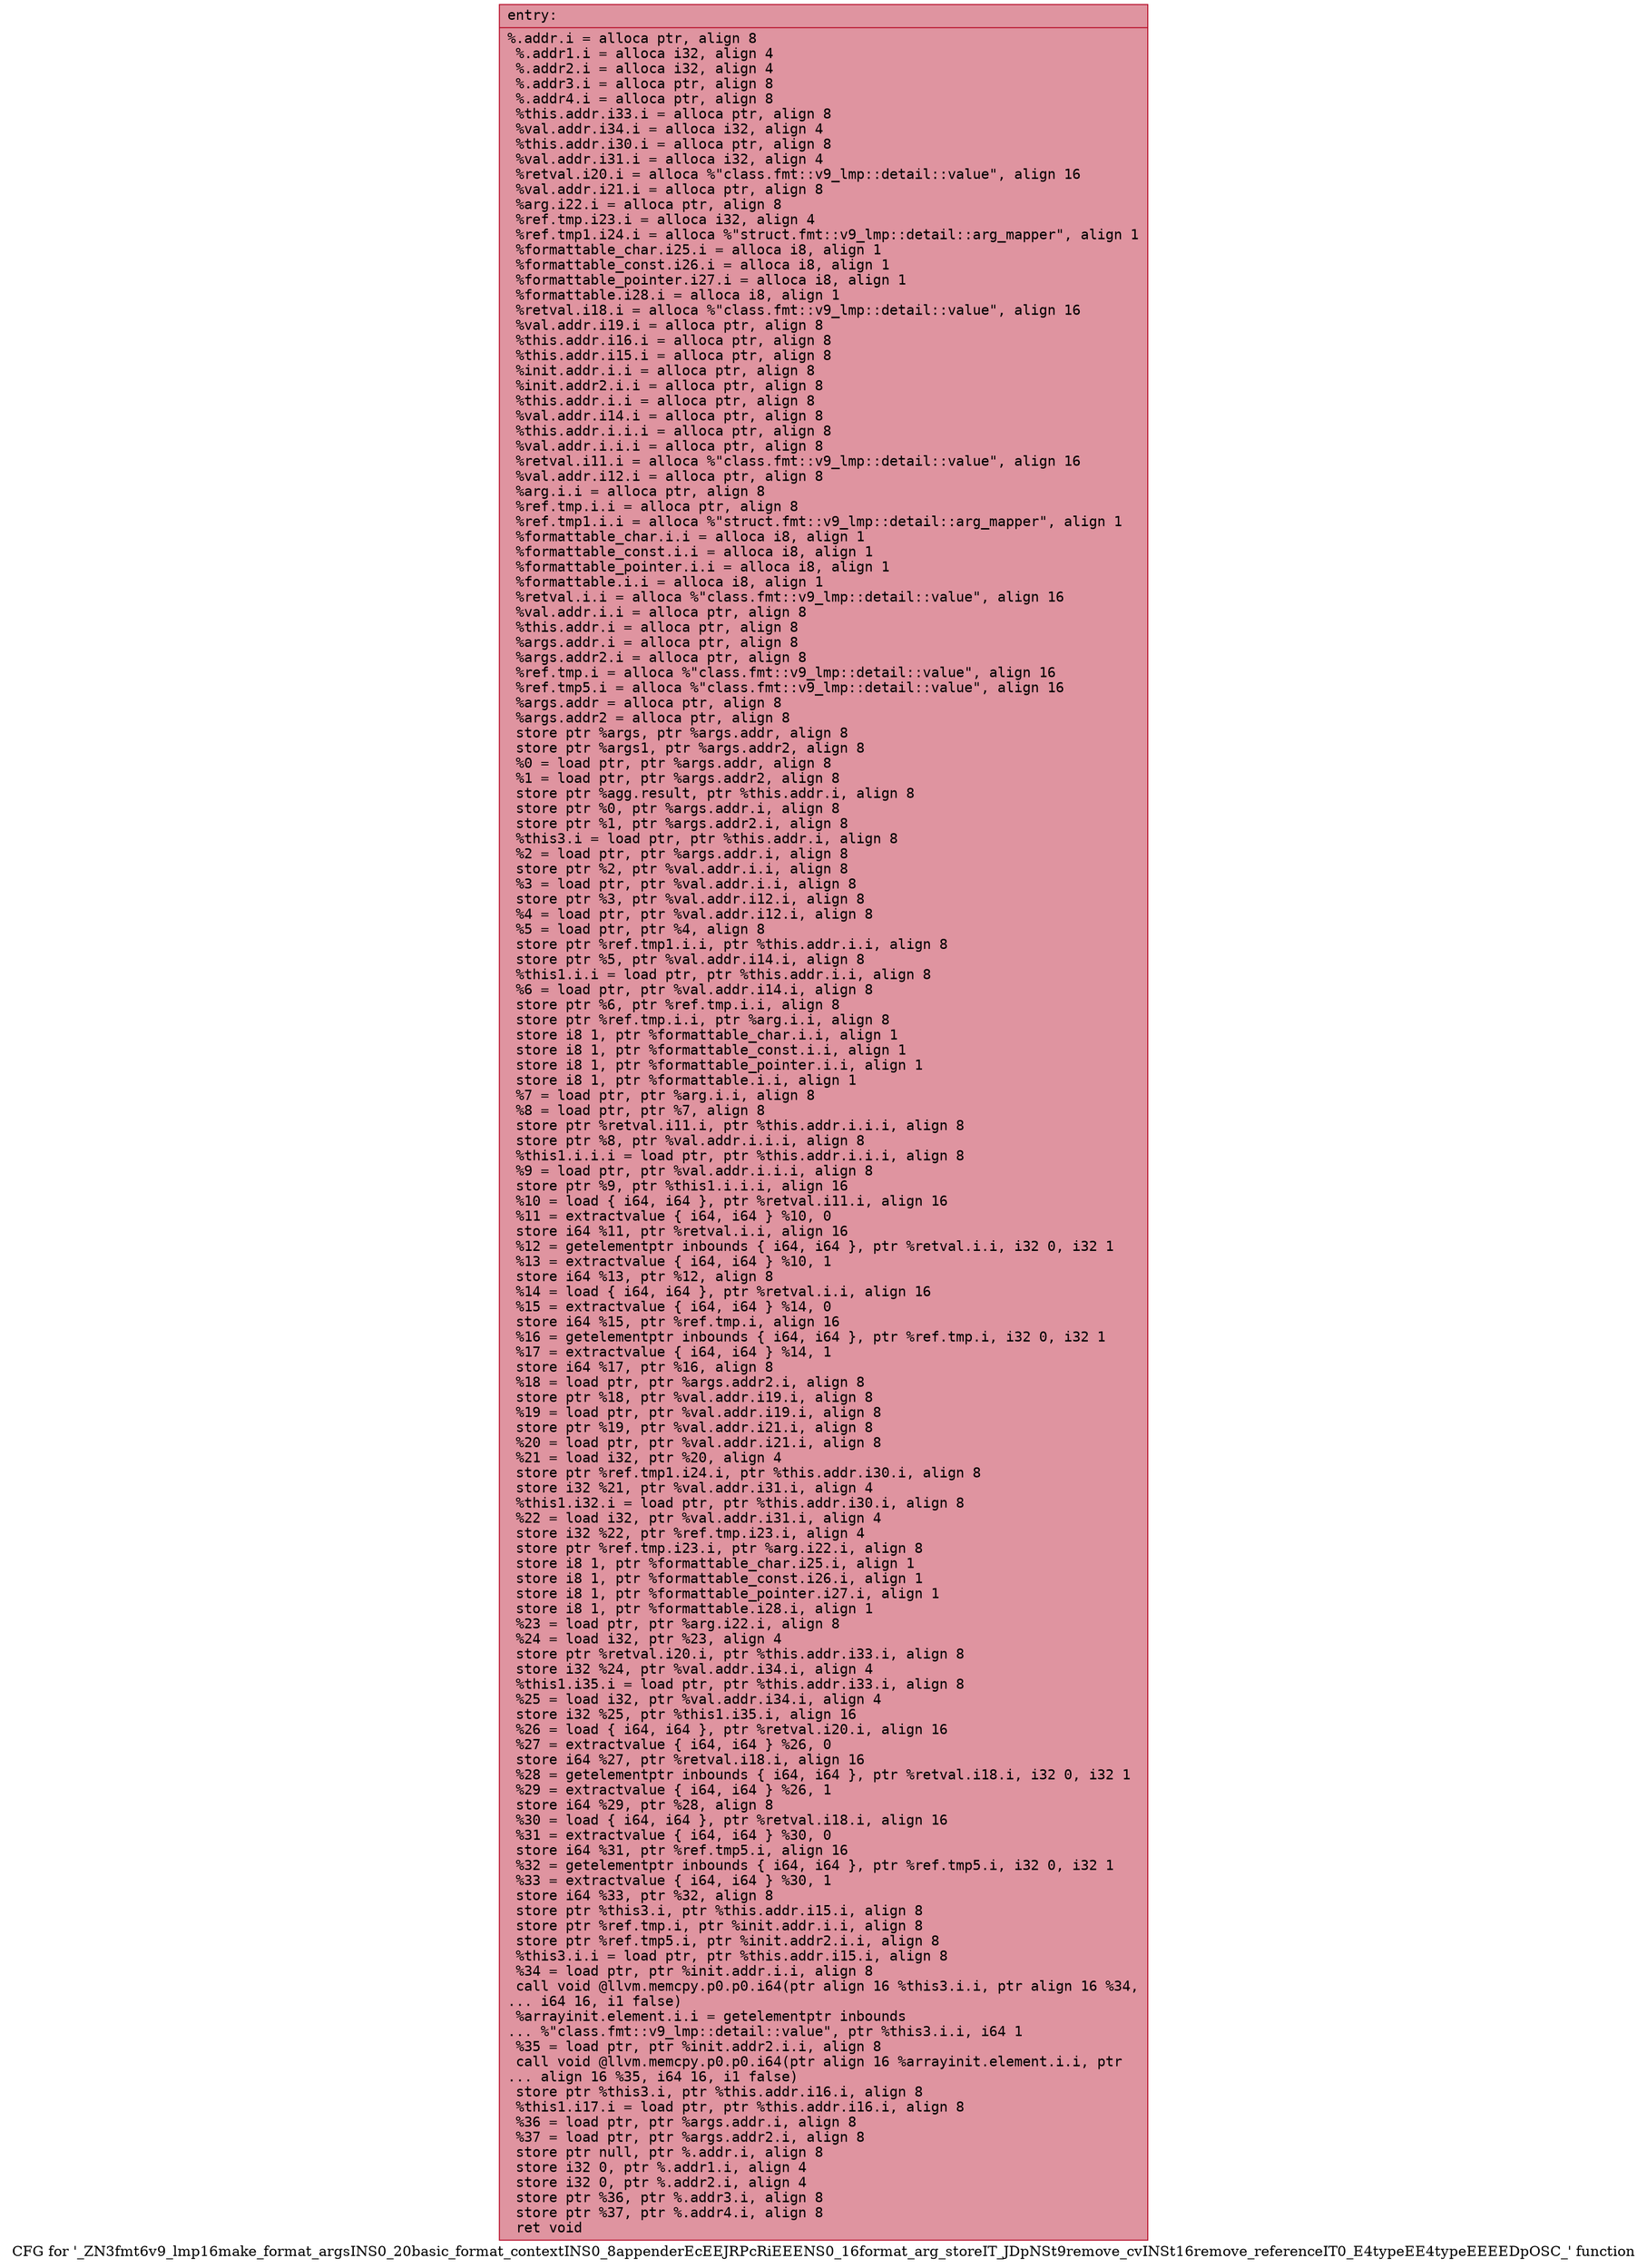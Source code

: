 digraph "CFG for '_ZN3fmt6v9_lmp16make_format_argsINS0_20basic_format_contextINS0_8appenderEcEEJRPcRiEEENS0_16format_arg_storeIT_JDpNSt9remove_cvINSt16remove_referenceIT0_E4typeEE4typeEEEEDpOSC_' function" {
	label="CFG for '_ZN3fmt6v9_lmp16make_format_argsINS0_20basic_format_contextINS0_8appenderEcEEJRPcRiEEENS0_16format_arg_storeIT_JDpNSt9remove_cvINSt16remove_referenceIT0_E4typeEE4typeEEEEDpOSC_' function";

	Node0x565291d6fee0 [shape=record,color="#b70d28ff", style=filled, fillcolor="#b70d2870" fontname="Courier",label="{entry:\l|  %.addr.i = alloca ptr, align 8\l  %.addr1.i = alloca i32, align 4\l  %.addr2.i = alloca i32, align 4\l  %.addr3.i = alloca ptr, align 8\l  %.addr4.i = alloca ptr, align 8\l  %this.addr.i33.i = alloca ptr, align 8\l  %val.addr.i34.i = alloca i32, align 4\l  %this.addr.i30.i = alloca ptr, align 8\l  %val.addr.i31.i = alloca i32, align 4\l  %retval.i20.i = alloca %\"class.fmt::v9_lmp::detail::value\", align 16\l  %val.addr.i21.i = alloca ptr, align 8\l  %arg.i22.i = alloca ptr, align 8\l  %ref.tmp.i23.i = alloca i32, align 4\l  %ref.tmp1.i24.i = alloca %\"struct.fmt::v9_lmp::detail::arg_mapper\", align 1\l  %formattable_char.i25.i = alloca i8, align 1\l  %formattable_const.i26.i = alloca i8, align 1\l  %formattable_pointer.i27.i = alloca i8, align 1\l  %formattable.i28.i = alloca i8, align 1\l  %retval.i18.i = alloca %\"class.fmt::v9_lmp::detail::value\", align 16\l  %val.addr.i19.i = alloca ptr, align 8\l  %this.addr.i16.i = alloca ptr, align 8\l  %this.addr.i15.i = alloca ptr, align 8\l  %init.addr.i.i = alloca ptr, align 8\l  %init.addr2.i.i = alloca ptr, align 8\l  %this.addr.i.i = alloca ptr, align 8\l  %val.addr.i14.i = alloca ptr, align 8\l  %this.addr.i.i.i = alloca ptr, align 8\l  %val.addr.i.i.i = alloca ptr, align 8\l  %retval.i11.i = alloca %\"class.fmt::v9_lmp::detail::value\", align 16\l  %val.addr.i12.i = alloca ptr, align 8\l  %arg.i.i = alloca ptr, align 8\l  %ref.tmp.i.i = alloca ptr, align 8\l  %ref.tmp1.i.i = alloca %\"struct.fmt::v9_lmp::detail::arg_mapper\", align 1\l  %formattable_char.i.i = alloca i8, align 1\l  %formattable_const.i.i = alloca i8, align 1\l  %formattable_pointer.i.i = alloca i8, align 1\l  %formattable.i.i = alloca i8, align 1\l  %retval.i.i = alloca %\"class.fmt::v9_lmp::detail::value\", align 16\l  %val.addr.i.i = alloca ptr, align 8\l  %this.addr.i = alloca ptr, align 8\l  %args.addr.i = alloca ptr, align 8\l  %args.addr2.i = alloca ptr, align 8\l  %ref.tmp.i = alloca %\"class.fmt::v9_lmp::detail::value\", align 16\l  %ref.tmp5.i = alloca %\"class.fmt::v9_lmp::detail::value\", align 16\l  %args.addr = alloca ptr, align 8\l  %args.addr2 = alloca ptr, align 8\l  store ptr %args, ptr %args.addr, align 8\l  store ptr %args1, ptr %args.addr2, align 8\l  %0 = load ptr, ptr %args.addr, align 8\l  %1 = load ptr, ptr %args.addr2, align 8\l  store ptr %agg.result, ptr %this.addr.i, align 8\l  store ptr %0, ptr %args.addr.i, align 8\l  store ptr %1, ptr %args.addr2.i, align 8\l  %this3.i = load ptr, ptr %this.addr.i, align 8\l  %2 = load ptr, ptr %args.addr.i, align 8\l  store ptr %2, ptr %val.addr.i.i, align 8\l  %3 = load ptr, ptr %val.addr.i.i, align 8\l  store ptr %3, ptr %val.addr.i12.i, align 8\l  %4 = load ptr, ptr %val.addr.i12.i, align 8\l  %5 = load ptr, ptr %4, align 8\l  store ptr %ref.tmp1.i.i, ptr %this.addr.i.i, align 8\l  store ptr %5, ptr %val.addr.i14.i, align 8\l  %this1.i.i = load ptr, ptr %this.addr.i.i, align 8\l  %6 = load ptr, ptr %val.addr.i14.i, align 8\l  store ptr %6, ptr %ref.tmp.i.i, align 8\l  store ptr %ref.tmp.i.i, ptr %arg.i.i, align 8\l  store i8 1, ptr %formattable_char.i.i, align 1\l  store i8 1, ptr %formattable_const.i.i, align 1\l  store i8 1, ptr %formattable_pointer.i.i, align 1\l  store i8 1, ptr %formattable.i.i, align 1\l  %7 = load ptr, ptr %arg.i.i, align 8\l  %8 = load ptr, ptr %7, align 8\l  store ptr %retval.i11.i, ptr %this.addr.i.i.i, align 8\l  store ptr %8, ptr %val.addr.i.i.i, align 8\l  %this1.i.i.i = load ptr, ptr %this.addr.i.i.i, align 8\l  %9 = load ptr, ptr %val.addr.i.i.i, align 8\l  store ptr %9, ptr %this1.i.i.i, align 16\l  %10 = load \{ i64, i64 \}, ptr %retval.i11.i, align 16\l  %11 = extractvalue \{ i64, i64 \} %10, 0\l  store i64 %11, ptr %retval.i.i, align 16\l  %12 = getelementptr inbounds \{ i64, i64 \}, ptr %retval.i.i, i32 0, i32 1\l  %13 = extractvalue \{ i64, i64 \} %10, 1\l  store i64 %13, ptr %12, align 8\l  %14 = load \{ i64, i64 \}, ptr %retval.i.i, align 16\l  %15 = extractvalue \{ i64, i64 \} %14, 0\l  store i64 %15, ptr %ref.tmp.i, align 16\l  %16 = getelementptr inbounds \{ i64, i64 \}, ptr %ref.tmp.i, i32 0, i32 1\l  %17 = extractvalue \{ i64, i64 \} %14, 1\l  store i64 %17, ptr %16, align 8\l  %18 = load ptr, ptr %args.addr2.i, align 8\l  store ptr %18, ptr %val.addr.i19.i, align 8\l  %19 = load ptr, ptr %val.addr.i19.i, align 8\l  store ptr %19, ptr %val.addr.i21.i, align 8\l  %20 = load ptr, ptr %val.addr.i21.i, align 8\l  %21 = load i32, ptr %20, align 4\l  store ptr %ref.tmp1.i24.i, ptr %this.addr.i30.i, align 8\l  store i32 %21, ptr %val.addr.i31.i, align 4\l  %this1.i32.i = load ptr, ptr %this.addr.i30.i, align 8\l  %22 = load i32, ptr %val.addr.i31.i, align 4\l  store i32 %22, ptr %ref.tmp.i23.i, align 4\l  store ptr %ref.tmp.i23.i, ptr %arg.i22.i, align 8\l  store i8 1, ptr %formattable_char.i25.i, align 1\l  store i8 1, ptr %formattable_const.i26.i, align 1\l  store i8 1, ptr %formattable_pointer.i27.i, align 1\l  store i8 1, ptr %formattable.i28.i, align 1\l  %23 = load ptr, ptr %arg.i22.i, align 8\l  %24 = load i32, ptr %23, align 4\l  store ptr %retval.i20.i, ptr %this.addr.i33.i, align 8\l  store i32 %24, ptr %val.addr.i34.i, align 4\l  %this1.i35.i = load ptr, ptr %this.addr.i33.i, align 8\l  %25 = load i32, ptr %val.addr.i34.i, align 4\l  store i32 %25, ptr %this1.i35.i, align 16\l  %26 = load \{ i64, i64 \}, ptr %retval.i20.i, align 16\l  %27 = extractvalue \{ i64, i64 \} %26, 0\l  store i64 %27, ptr %retval.i18.i, align 16\l  %28 = getelementptr inbounds \{ i64, i64 \}, ptr %retval.i18.i, i32 0, i32 1\l  %29 = extractvalue \{ i64, i64 \} %26, 1\l  store i64 %29, ptr %28, align 8\l  %30 = load \{ i64, i64 \}, ptr %retval.i18.i, align 16\l  %31 = extractvalue \{ i64, i64 \} %30, 0\l  store i64 %31, ptr %ref.tmp5.i, align 16\l  %32 = getelementptr inbounds \{ i64, i64 \}, ptr %ref.tmp5.i, i32 0, i32 1\l  %33 = extractvalue \{ i64, i64 \} %30, 1\l  store i64 %33, ptr %32, align 8\l  store ptr %this3.i, ptr %this.addr.i15.i, align 8\l  store ptr %ref.tmp.i, ptr %init.addr.i.i, align 8\l  store ptr %ref.tmp5.i, ptr %init.addr2.i.i, align 8\l  %this3.i.i = load ptr, ptr %this.addr.i15.i, align 8\l  %34 = load ptr, ptr %init.addr.i.i, align 8\l  call void @llvm.memcpy.p0.p0.i64(ptr align 16 %this3.i.i, ptr align 16 %34,\l... i64 16, i1 false)\l  %arrayinit.element.i.i = getelementptr inbounds\l... %\"class.fmt::v9_lmp::detail::value\", ptr %this3.i.i, i64 1\l  %35 = load ptr, ptr %init.addr2.i.i, align 8\l  call void @llvm.memcpy.p0.p0.i64(ptr align 16 %arrayinit.element.i.i, ptr\l... align 16 %35, i64 16, i1 false)\l  store ptr %this3.i, ptr %this.addr.i16.i, align 8\l  %this1.i17.i = load ptr, ptr %this.addr.i16.i, align 8\l  %36 = load ptr, ptr %args.addr.i, align 8\l  %37 = load ptr, ptr %args.addr2.i, align 8\l  store ptr null, ptr %.addr.i, align 8\l  store i32 0, ptr %.addr1.i, align 4\l  store i32 0, ptr %.addr2.i, align 4\l  store ptr %36, ptr %.addr3.i, align 8\l  store ptr %37, ptr %.addr4.i, align 8\l  ret void\l}"];
}
